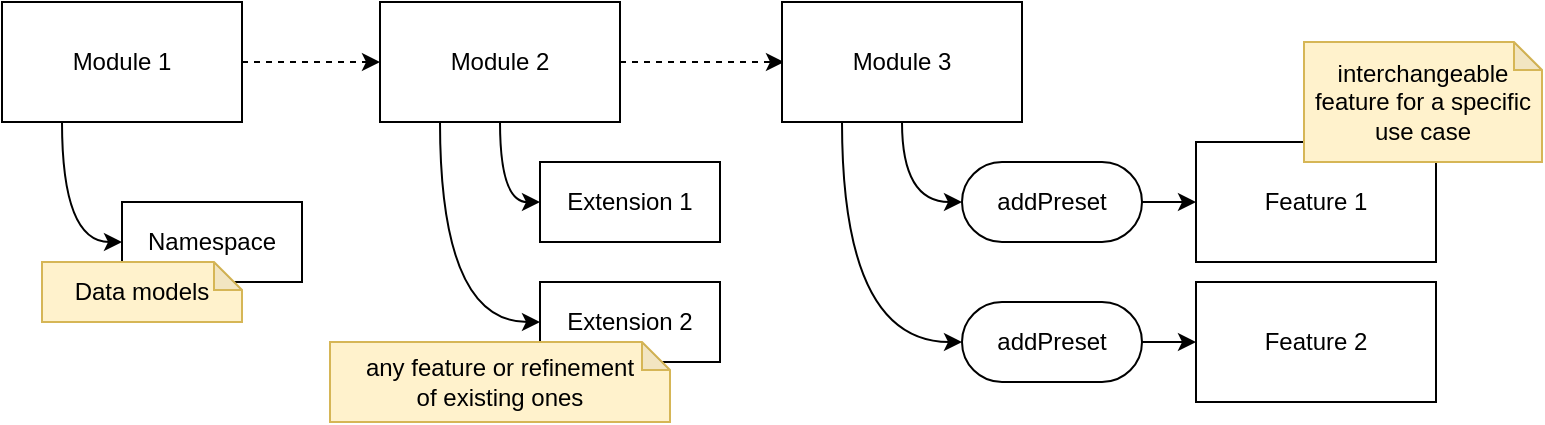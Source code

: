 <mxfile version="22.0.2" type="device">
  <diagram name="page-1" id="nTteX_-L-bd6lsjCAH_5">
    <mxGraphModel dx="1036" dy="606" grid="1" gridSize="10" guides="1" tooltips="1" connect="1" arrows="1" fold="1" page="1" pageScale="1" pageWidth="827" pageHeight="1169" math="0" shadow="0">
      <root>
        <mxCell id="0" />
        <mxCell id="1" parent="0" />
        <mxCell id="yDWCO1SHKQv-f6mczWXj-18" style="edgeStyle=orthogonalEdgeStyle;rounded=0;orthogonalLoop=1;jettySize=auto;html=1;exitX=1;exitY=0.5;exitDx=0;exitDy=0;entryX=0;entryY=0.5;entryDx=0;entryDy=0;dashed=1;" parent="1" source="0EIq4OgII-BHYrVc7AHv-1" target="yDWCO1SHKQv-f6mczWXj-16" edge="1">
          <mxGeometry relative="1" as="geometry" />
        </mxCell>
        <mxCell id="yDWCO1SHKQv-f6mczWXj-24" style="edgeStyle=orthogonalEdgeStyle;rounded=0;orthogonalLoop=1;jettySize=auto;html=1;exitX=0.25;exitY=1;exitDx=0;exitDy=0;entryX=0;entryY=0.5;entryDx=0;entryDy=0;curved=1;" parent="1" source="0EIq4OgII-BHYrVc7AHv-1" target="yDWCO1SHKQv-f6mczWXj-23" edge="1">
          <mxGeometry relative="1" as="geometry" />
        </mxCell>
        <mxCell id="0EIq4OgII-BHYrVc7AHv-1" value="Module 1" style="rounded=0;whiteSpace=wrap;html=1;" parent="1" vertex="1">
          <mxGeometry x="20" y="20" width="120" height="60" as="geometry" />
        </mxCell>
        <mxCell id="z7vC7oLisWLh9jTTofFt-3" value="Feature 1" style="rounded=0;whiteSpace=wrap;html=1;" parent="1" vertex="1">
          <mxGeometry x="617" y="90" width="120" height="60" as="geometry" />
        </mxCell>
        <mxCell id="yDWCO1SHKQv-f6mczWXj-3" style="edgeStyle=orthogonalEdgeStyle;rounded=0;orthogonalLoop=1;jettySize=auto;html=1;exitX=1;exitY=0.5;exitDx=0;exitDy=0;entryX=0;entryY=0.5;entryDx=0;entryDy=0;" parent="1" source="yDWCO1SHKQv-f6mczWXj-1" target="z7vC7oLisWLh9jTTofFt-3" edge="1">
          <mxGeometry relative="1" as="geometry" />
        </mxCell>
        <mxCell id="yDWCO1SHKQv-f6mczWXj-1" value="addPreset" style="rounded=1;whiteSpace=wrap;html=1;arcSize=50;" parent="1" vertex="1">
          <mxGeometry x="500" y="100" width="90" height="40" as="geometry" />
        </mxCell>
        <mxCell id="yDWCO1SHKQv-f6mczWXj-7" style="edgeStyle=orthogonalEdgeStyle;rounded=0;orthogonalLoop=1;jettySize=auto;html=1;exitX=1;exitY=0.5;exitDx=0;exitDy=0;entryX=0;entryY=0.5;entryDx=0;entryDy=0;" parent="1" source="yDWCO1SHKQv-f6mczWXj-5" target="yDWCO1SHKQv-f6mczWXj-6" edge="1">
          <mxGeometry relative="1" as="geometry">
            <mxPoint x="617" y="190" as="targetPoint" />
          </mxGeometry>
        </mxCell>
        <mxCell id="yDWCO1SHKQv-f6mczWXj-5" value="addPreset" style="rounded=1;whiteSpace=wrap;html=1;arcSize=50;" parent="1" vertex="1">
          <mxGeometry x="500" y="170" width="90" height="40" as="geometry" />
        </mxCell>
        <mxCell id="yDWCO1SHKQv-f6mczWXj-6" value="Feature 2" style="rounded=0;whiteSpace=wrap;html=1;" parent="1" vertex="1">
          <mxGeometry x="617" y="160" width="120" height="60" as="geometry" />
        </mxCell>
        <mxCell id="yDWCO1SHKQv-f6mczWXj-19" style="edgeStyle=orthogonalEdgeStyle;rounded=0;orthogonalLoop=1;jettySize=auto;html=1;exitX=1;exitY=0.5;exitDx=0;exitDy=0;entryX=0;entryY=0.5;entryDx=0;entryDy=0;dashed=1;" parent="1" source="yDWCO1SHKQv-f6mczWXj-16" edge="1">
          <mxGeometry relative="1" as="geometry">
            <mxPoint x="411" y="50" as="targetPoint" />
          </mxGeometry>
        </mxCell>
        <mxCell id="yDWCO1SHKQv-f6mczWXj-78" style="edgeStyle=orthogonalEdgeStyle;rounded=0;orthogonalLoop=1;jettySize=auto;html=1;exitX=0.5;exitY=1;exitDx=0;exitDy=0;entryX=0;entryY=0.5;entryDx=0;entryDy=0;curved=1;" parent="1" source="yDWCO1SHKQv-f6mczWXj-16" target="yDWCO1SHKQv-f6mczWXj-76" edge="1">
          <mxGeometry relative="1" as="geometry" />
        </mxCell>
        <mxCell id="yDWCO1SHKQv-f6mczWXj-79" style="edgeStyle=orthogonalEdgeStyle;rounded=0;orthogonalLoop=1;jettySize=auto;html=1;exitX=0.25;exitY=1;exitDx=0;exitDy=0;entryX=0;entryY=0.5;entryDx=0;entryDy=0;curved=1;" parent="1" source="yDWCO1SHKQv-f6mczWXj-16" target="yDWCO1SHKQv-f6mczWXj-77" edge="1">
          <mxGeometry relative="1" as="geometry" />
        </mxCell>
        <mxCell id="yDWCO1SHKQv-f6mczWXj-16" value="Module 2" style="rounded=0;whiteSpace=wrap;html=1;" parent="1" vertex="1">
          <mxGeometry x="209" y="20" width="120" height="60" as="geometry" />
        </mxCell>
        <mxCell id="yDWCO1SHKQv-f6mczWXj-43" style="edgeStyle=orthogonalEdgeStyle;rounded=0;orthogonalLoop=1;jettySize=auto;html=1;exitX=0.5;exitY=1;exitDx=0;exitDy=0;entryX=0;entryY=0.5;entryDx=0;entryDy=0;curved=1;" parent="1" source="yDWCO1SHKQv-f6mczWXj-17" target="yDWCO1SHKQv-f6mczWXj-1" edge="1">
          <mxGeometry relative="1" as="geometry" />
        </mxCell>
        <mxCell id="yDWCO1SHKQv-f6mczWXj-44" style="edgeStyle=orthogonalEdgeStyle;rounded=0;orthogonalLoop=1;jettySize=auto;html=1;exitX=0.25;exitY=1;exitDx=0;exitDy=0;entryX=0;entryY=0.5;entryDx=0;entryDy=0;curved=1;" parent="1" source="yDWCO1SHKQv-f6mczWXj-17" target="yDWCO1SHKQv-f6mczWXj-5" edge="1">
          <mxGeometry relative="1" as="geometry" />
        </mxCell>
        <mxCell id="yDWCO1SHKQv-f6mczWXj-17" value="Module 3" style="rounded=0;whiteSpace=wrap;html=1;" parent="1" vertex="1">
          <mxGeometry x="410" y="20" width="120" height="60" as="geometry" />
        </mxCell>
        <mxCell id="yDWCO1SHKQv-f6mczWXj-23" value="Namespace" style="rounded=1;whiteSpace=wrap;html=1;arcSize=0;" parent="1" vertex="1">
          <mxGeometry x="80" y="120" width="90" height="40" as="geometry" />
        </mxCell>
        <mxCell id="yDWCO1SHKQv-f6mczWXj-76" value="Extension 1" style="rounded=1;whiteSpace=wrap;html=1;arcSize=0;" parent="1" vertex="1">
          <mxGeometry x="289" y="100" width="90" height="40" as="geometry" />
        </mxCell>
        <mxCell id="yDWCO1SHKQv-f6mczWXj-77" value="Extension 2" style="rounded=1;whiteSpace=wrap;html=1;arcSize=0;" parent="1" vertex="1">
          <mxGeometry x="289" y="160" width="90" height="40" as="geometry" />
        </mxCell>
        <mxCell id="yDWCO1SHKQv-f6mczWXj-80" value="Data models" style="shape=note;whiteSpace=wrap;html=1;backgroundOutline=1;darkOpacity=0.05;size=14;fillColor=#fff2cc;strokeColor=#d6b656;" parent="1" vertex="1">
          <mxGeometry x="40" y="150" width="100" height="30" as="geometry" />
        </mxCell>
        <mxCell id="yDWCO1SHKQv-f6mczWXj-81" value="any feature or refinement&lt;br&gt;of existing ones" style="shape=note;whiteSpace=wrap;html=1;backgroundOutline=1;darkOpacity=0.05;size=14;fillColor=#fff2cc;strokeColor=#d6b656;" parent="1" vertex="1">
          <mxGeometry x="184" y="190" width="170" height="40" as="geometry" />
        </mxCell>
        <mxCell id="yDWCO1SHKQv-f6mczWXj-83" value="interchangeable feature for a specific use case" style="shape=note;whiteSpace=wrap;html=1;backgroundOutline=1;darkOpacity=0.05;size=14;fillColor=#fff2cc;strokeColor=#d6b656;" parent="1" vertex="1">
          <mxGeometry x="671" y="40" width="119" height="60" as="geometry" />
        </mxCell>
      </root>
    </mxGraphModel>
  </diagram>
</mxfile>
